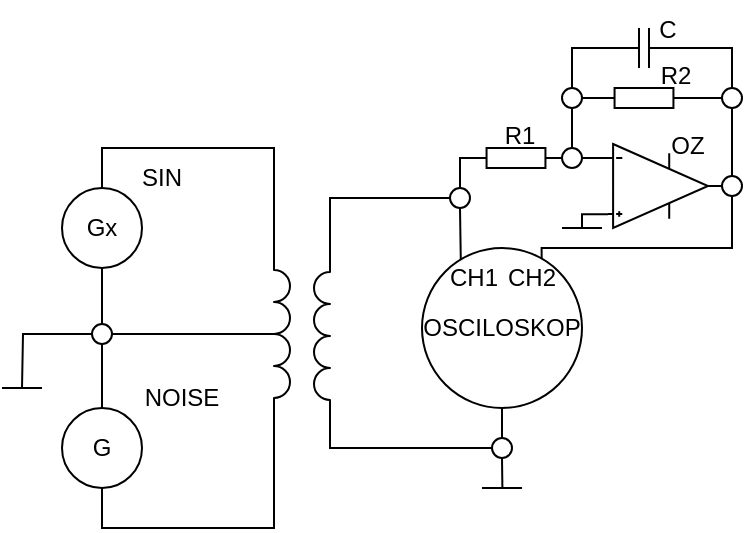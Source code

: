 <mxfile version="18.0.1" type="device"><diagram id="BFF45kvsAqmXjmqo0Ac6" name="Stránka-1"><mxGraphModel dx="441" dy="346" grid="1" gridSize="10" guides="1" tooltips="1" connect="1" arrows="1" fold="1" page="1" pageScale="1" pageWidth="827" pageHeight="1169" math="0" shadow="0"><root><mxCell id="0"/><mxCell id="1" parent="0"/><mxCell id="XUIlmGPIE5I31lanRwjQ-1" value="Gx" style="ellipse;whiteSpace=wrap;html=1;aspect=fixed;" vertex="1" parent="1"><mxGeometry x="100" y="360" width="40" height="40" as="geometry"/></mxCell><mxCell id="XUIlmGPIE5I31lanRwjQ-5" style="edgeStyle=orthogonalEdgeStyle;rounded=0;orthogonalLoop=1;jettySize=auto;html=1;exitX=0.5;exitY=0;exitDx=0;exitDy=0;entryX=0.5;entryY=1;entryDx=0;entryDy=0;endArrow=none;endFill=0;startArrow=none;" edge="1" parent="1" source="XUIlmGPIE5I31lanRwjQ-9" target="XUIlmGPIE5I31lanRwjQ-1"><mxGeometry relative="1" as="geometry"/></mxCell><mxCell id="XUIlmGPIE5I31lanRwjQ-2" value="G" style="ellipse;whiteSpace=wrap;html=1;aspect=fixed;" vertex="1" parent="1"><mxGeometry x="100" y="470" width="40" height="40" as="geometry"/></mxCell><mxCell id="XUIlmGPIE5I31lanRwjQ-3" value="SIN" style="text;html=1;strokeColor=none;fillColor=none;align=center;verticalAlign=middle;whiteSpace=wrap;rounded=0;" vertex="1" parent="1"><mxGeometry x="120" y="340" width="60" height="30" as="geometry"/></mxCell><mxCell id="XUIlmGPIE5I31lanRwjQ-4" value="NOISE" style="text;html=1;strokeColor=none;fillColor=none;align=center;verticalAlign=middle;whiteSpace=wrap;rounded=0;" vertex="1" parent="1"><mxGeometry x="130" y="450" width="60" height="30" as="geometry"/></mxCell><mxCell id="XUIlmGPIE5I31lanRwjQ-7" style="edgeStyle=orthogonalEdgeStyle;rounded=0;orthogonalLoop=1;jettySize=auto;html=1;exitX=0;exitY=1;exitDx=0;exitDy=0;exitPerimeter=0;entryX=0.5;entryY=0;entryDx=0;entryDy=0;endArrow=none;endFill=0;" edge="1" parent="1" source="XUIlmGPIE5I31lanRwjQ-6" target="XUIlmGPIE5I31lanRwjQ-1"><mxGeometry relative="1" as="geometry"/></mxCell><mxCell id="XUIlmGPIE5I31lanRwjQ-8" style="edgeStyle=orthogonalEdgeStyle;rounded=0;orthogonalLoop=1;jettySize=auto;html=1;exitX=1;exitY=1;exitDx=0;exitDy=0;exitPerimeter=0;entryX=0.5;entryY=1;entryDx=0;entryDy=0;endArrow=none;endFill=0;" edge="1" parent="1" source="XUIlmGPIE5I31lanRwjQ-6" target="XUIlmGPIE5I31lanRwjQ-2"><mxGeometry relative="1" as="geometry"/></mxCell><mxCell id="XUIlmGPIE5I31lanRwjQ-6" value="" style="pointerEvents=1;verticalLabelPosition=bottom;shadow=0;dashed=0;align=center;html=1;verticalAlign=top;shape=mxgraph.electrical.inductors.inductor_3;rotation=90;" vertex="1" parent="1"><mxGeometry x="160" y="429" width="100" height="8" as="geometry"/></mxCell><mxCell id="XUIlmGPIE5I31lanRwjQ-11" style="edgeStyle=orthogonalEdgeStyle;rounded=0;orthogonalLoop=1;jettySize=auto;html=1;exitX=1;exitY=0.5;exitDx=0;exitDy=0;entryX=0.5;entryY=0.958;entryDx=0;entryDy=0;entryPerimeter=0;endArrow=none;endFill=0;" edge="1" parent="1" source="XUIlmGPIE5I31lanRwjQ-9" target="XUIlmGPIE5I31lanRwjQ-6"><mxGeometry relative="1" as="geometry"/></mxCell><mxCell id="XUIlmGPIE5I31lanRwjQ-12" style="edgeStyle=orthogonalEdgeStyle;rounded=0;orthogonalLoop=1;jettySize=auto;html=1;exitX=0;exitY=0.5;exitDx=0;exitDy=0;endArrow=none;endFill=0;" edge="1" parent="1" source="XUIlmGPIE5I31lanRwjQ-9"><mxGeometry relative="1" as="geometry"><mxPoint x="80" y="460" as="targetPoint"/></mxGeometry></mxCell><mxCell id="XUIlmGPIE5I31lanRwjQ-9" value="" style="ellipse;whiteSpace=wrap;html=1;aspect=fixed;" vertex="1" parent="1"><mxGeometry x="115" y="428" width="10" height="10" as="geometry"/></mxCell><mxCell id="XUIlmGPIE5I31lanRwjQ-10" value="" style="edgeStyle=orthogonalEdgeStyle;rounded=0;orthogonalLoop=1;jettySize=auto;html=1;exitX=0.5;exitY=0;exitDx=0;exitDy=0;entryX=0.5;entryY=1;entryDx=0;entryDy=0;endArrow=none;endFill=0;" edge="1" parent="1" source="XUIlmGPIE5I31lanRwjQ-2" target="XUIlmGPIE5I31lanRwjQ-9"><mxGeometry relative="1" as="geometry"><mxPoint x="120" y="470" as="sourcePoint"/><mxPoint x="120" y="400.0" as="targetPoint"/></mxGeometry></mxCell><mxCell id="XUIlmGPIE5I31lanRwjQ-13" value="" style="endArrow=none;startArrow=none;html=1;rounded=0;startFill=0;endFill=0;" edge="1" parent="1"><mxGeometry width="50" height="50" relative="1" as="geometry"><mxPoint x="90" y="460" as="sourcePoint"/><mxPoint x="70" y="460" as="targetPoint"/></mxGeometry></mxCell><mxCell id="XUIlmGPIE5I31lanRwjQ-14" value="" style="pointerEvents=1;verticalLabelPosition=bottom;shadow=0;dashed=0;align=center;html=1;verticalAlign=top;shape=mxgraph.electrical.inductors.inductor_3;rotation=-90;" vertex="1" parent="1"><mxGeometry x="180" y="430" width="100" height="8" as="geometry"/></mxCell><mxCell id="XUIlmGPIE5I31lanRwjQ-18" value="" style="endArrow=none;startArrow=none;html=1;rounded=0;startFill=0;endFill=0;" edge="1" parent="1"><mxGeometry width="50" height="50" relative="1" as="geometry"><mxPoint x="330" y="510" as="sourcePoint"/><mxPoint x="310" y="510" as="targetPoint"/></mxGeometry></mxCell><mxCell id="XUIlmGPIE5I31lanRwjQ-21" style="edgeStyle=orthogonalEdgeStyle;rounded=0;orthogonalLoop=1;jettySize=auto;html=1;exitX=0;exitY=0.5;exitDx=0;exitDy=0;entryX=1;entryY=1;entryDx=0;entryDy=0;entryPerimeter=0;startArrow=none;startFill=0;endArrow=none;endFill=0;" edge="1" parent="1" source="XUIlmGPIE5I31lanRwjQ-19" target="XUIlmGPIE5I31lanRwjQ-14"><mxGeometry relative="1" as="geometry"><Array as="points"><mxPoint x="234" y="365"/></Array></mxGeometry></mxCell><mxCell id="XUIlmGPIE5I31lanRwjQ-22" style="edgeStyle=orthogonalEdgeStyle;rounded=0;orthogonalLoop=1;jettySize=auto;html=1;exitX=0.5;exitY=1;exitDx=0;exitDy=0;entryX=0.243;entryY=0.115;entryDx=0;entryDy=0;entryPerimeter=0;startArrow=none;startFill=0;endArrow=none;endFill=0;" edge="1" parent="1" source="XUIlmGPIE5I31lanRwjQ-19" target="XUIlmGPIE5I31lanRwjQ-15"><mxGeometry relative="1" as="geometry"/></mxCell><mxCell id="XUIlmGPIE5I31lanRwjQ-30" style="edgeStyle=orthogonalEdgeStyle;rounded=0;orthogonalLoop=1;jettySize=auto;html=1;exitX=0.5;exitY=0;exitDx=0;exitDy=0;entryX=0;entryY=0.5;entryDx=0;entryDy=0;entryPerimeter=0;startArrow=none;startFill=0;endArrow=none;endFill=0;" edge="1" parent="1" source="XUIlmGPIE5I31lanRwjQ-19" target="XUIlmGPIE5I31lanRwjQ-28"><mxGeometry relative="1" as="geometry"><Array as="points"><mxPoint x="299" y="345"/></Array></mxGeometry></mxCell><mxCell id="XUIlmGPIE5I31lanRwjQ-19" value="" style="ellipse;whiteSpace=wrap;html=1;aspect=fixed;" vertex="1" parent="1"><mxGeometry x="294" y="360" width="10" height="10" as="geometry"/></mxCell><mxCell id="XUIlmGPIE5I31lanRwjQ-25" style="edgeStyle=orthogonalEdgeStyle;rounded=0;orthogonalLoop=1;jettySize=auto;html=1;exitX=0.5;exitY=0;exitDx=0;exitDy=0;entryX=0.5;entryY=1;entryDx=0;entryDy=0;startArrow=none;startFill=0;endArrow=none;endFill=0;" edge="1" parent="1" source="XUIlmGPIE5I31lanRwjQ-23" target="XUIlmGPIE5I31lanRwjQ-15"><mxGeometry relative="1" as="geometry"/></mxCell><mxCell id="XUIlmGPIE5I31lanRwjQ-26" style="edgeStyle=orthogonalEdgeStyle;rounded=0;orthogonalLoop=1;jettySize=auto;html=1;exitX=0;exitY=0.5;exitDx=0;exitDy=0;entryX=0;entryY=1;entryDx=0;entryDy=0;entryPerimeter=0;startArrow=none;startFill=0;endArrow=none;endFill=0;" edge="1" parent="1" source="XUIlmGPIE5I31lanRwjQ-23" target="XUIlmGPIE5I31lanRwjQ-14"><mxGeometry relative="1" as="geometry"><Array as="points"><mxPoint x="234" y="490"/></Array></mxGeometry></mxCell><mxCell id="XUIlmGPIE5I31lanRwjQ-27" style="edgeStyle=orthogonalEdgeStyle;rounded=0;orthogonalLoop=1;jettySize=auto;html=1;exitX=0.5;exitY=1;exitDx=0;exitDy=0;startArrow=none;startFill=0;endArrow=none;endFill=0;" edge="1" parent="1" source="XUIlmGPIE5I31lanRwjQ-23"><mxGeometry relative="1" as="geometry"><mxPoint x="320.2" y="510" as="targetPoint"/></mxGeometry></mxCell><mxCell id="XUIlmGPIE5I31lanRwjQ-23" value="" style="ellipse;whiteSpace=wrap;html=1;aspect=fixed;" vertex="1" parent="1"><mxGeometry x="315" y="485" width="10" height="10" as="geometry"/></mxCell><mxCell id="XUIlmGPIE5I31lanRwjQ-28" value="" style="pointerEvents=1;verticalLabelPosition=bottom;shadow=0;dashed=0;align=center;html=1;verticalAlign=top;shape=mxgraph.electrical.resistors.resistor_1;" vertex="1" parent="1"><mxGeometry x="304" y="340" width="46" height="10" as="geometry"/></mxCell><mxCell id="XUIlmGPIE5I31lanRwjQ-40" style="edgeStyle=orthogonalEdgeStyle;rounded=0;orthogonalLoop=1;jettySize=auto;html=1;exitX=1;exitY=0.5;exitDx=0;exitDy=0;exitPerimeter=0;entryX=0;entryY=0.5;entryDx=0;entryDy=0;startArrow=none;startFill=0;endArrow=none;endFill=0;" edge="1" parent="1" source="XUIlmGPIE5I31lanRwjQ-31" target="XUIlmGPIE5I31lanRwjQ-38"><mxGeometry relative="1" as="geometry"/></mxCell><mxCell id="XUIlmGPIE5I31lanRwjQ-31" value="" style="pointerEvents=1;verticalLabelPosition=bottom;shadow=0;dashed=0;align=center;html=1;verticalAlign=top;shape=mxgraph.electrical.resistors.resistor_1;" vertex="1" parent="1"><mxGeometry x="368" y="310" width="46" height="10" as="geometry"/></mxCell><mxCell id="XUIlmGPIE5I31lanRwjQ-33" style="edgeStyle=orthogonalEdgeStyle;rounded=0;orthogonalLoop=1;jettySize=auto;html=1;exitX=0.5;exitY=0;exitDx=0;exitDy=0;entryX=0;entryY=0.5;entryDx=0;entryDy=0;entryPerimeter=0;startArrow=none;startFill=0;endArrow=none;endFill=0;" edge="1" parent="1" source="XUIlmGPIE5I31lanRwjQ-34" target="XUIlmGPIE5I31lanRwjQ-31"><mxGeometry relative="1" as="geometry"><Array as="points"><mxPoint x="355" y="315"/></Array></mxGeometry></mxCell><mxCell id="XUIlmGPIE5I31lanRwjQ-42" style="edgeStyle=orthogonalEdgeStyle;rounded=0;orthogonalLoop=1;jettySize=auto;html=1;exitX=1;exitY=0.5;exitDx=0;exitDy=0;entryX=0;entryY=0.165;entryDx=0;entryDy=0;entryPerimeter=0;startArrow=none;startFill=0;endArrow=none;endFill=0;" edge="1" parent="1" source="XUIlmGPIE5I31lanRwjQ-32" target="XUIlmGPIE5I31lanRwjQ-41"><mxGeometry relative="1" as="geometry"/></mxCell><mxCell id="XUIlmGPIE5I31lanRwjQ-32" value="" style="ellipse;whiteSpace=wrap;html=1;aspect=fixed;" vertex="1" parent="1"><mxGeometry x="350" y="340" width="10" height="10" as="geometry"/></mxCell><mxCell id="XUIlmGPIE5I31lanRwjQ-37" style="edgeStyle=orthogonalEdgeStyle;rounded=0;orthogonalLoop=1;jettySize=auto;html=1;exitX=0.5;exitY=0;exitDx=0;exitDy=0;entryX=0;entryY=0.5;entryDx=0;entryDy=0;entryPerimeter=0;startArrow=none;startFill=0;endArrow=none;endFill=0;" edge="1" parent="1" source="XUIlmGPIE5I31lanRwjQ-34" target="XUIlmGPIE5I31lanRwjQ-36"><mxGeometry relative="1" as="geometry"><Array as="points"><mxPoint x="355" y="290"/></Array></mxGeometry></mxCell><mxCell id="XUIlmGPIE5I31lanRwjQ-34" value="" style="ellipse;whiteSpace=wrap;html=1;aspect=fixed;" vertex="1" parent="1"><mxGeometry x="350" y="310" width="10" height="10" as="geometry"/></mxCell><mxCell id="XUIlmGPIE5I31lanRwjQ-35" value="" style="edgeStyle=orthogonalEdgeStyle;rounded=0;orthogonalLoop=1;jettySize=auto;html=1;exitX=0.5;exitY=0;exitDx=0;exitDy=0;entryX=0.5;entryY=1;entryDx=0;entryDy=0;startArrow=none;startFill=0;endArrow=none;endFill=0;" edge="1" parent="1" source="XUIlmGPIE5I31lanRwjQ-32" target="XUIlmGPIE5I31lanRwjQ-34"><mxGeometry relative="1" as="geometry"><mxPoint x="355" y="340" as="sourcePoint"/><mxPoint x="368" y="315" as="targetPoint"/><Array as="points"><mxPoint x="355" y="330"/><mxPoint x="355" y="330"/></Array></mxGeometry></mxCell><mxCell id="XUIlmGPIE5I31lanRwjQ-39" style="edgeStyle=orthogonalEdgeStyle;rounded=0;orthogonalLoop=1;jettySize=auto;html=1;exitX=1;exitY=0.5;exitDx=0;exitDy=0;exitPerimeter=0;entryX=0.5;entryY=0;entryDx=0;entryDy=0;startArrow=none;startFill=0;endArrow=none;endFill=0;" edge="1" parent="1" source="XUIlmGPIE5I31lanRwjQ-36" target="XUIlmGPIE5I31lanRwjQ-38"><mxGeometry relative="1" as="geometry"/></mxCell><mxCell id="XUIlmGPIE5I31lanRwjQ-36" value="" style="pointerEvents=1;verticalLabelPosition=bottom;shadow=0;dashed=0;align=center;html=1;verticalAlign=top;shape=mxgraph.electrical.capacitors.capacitor_1;" vertex="1" parent="1"><mxGeometry x="366" y="280" width="50" height="20" as="geometry"/></mxCell><mxCell id="XUIlmGPIE5I31lanRwjQ-46" style="edgeStyle=orthogonalEdgeStyle;rounded=0;orthogonalLoop=1;jettySize=auto;html=1;exitX=0.5;exitY=1;exitDx=0;exitDy=0;entryX=0.5;entryY=0;entryDx=0;entryDy=0;startArrow=none;startFill=0;endArrow=none;endFill=0;" edge="1" parent="1" source="XUIlmGPIE5I31lanRwjQ-38" target="XUIlmGPIE5I31lanRwjQ-43"><mxGeometry relative="1" as="geometry"/></mxCell><mxCell id="XUIlmGPIE5I31lanRwjQ-38" value="" style="ellipse;whiteSpace=wrap;html=1;aspect=fixed;" vertex="1" parent="1"><mxGeometry x="430" y="310" width="10" height="10" as="geometry"/></mxCell><mxCell id="XUIlmGPIE5I31lanRwjQ-44" style="edgeStyle=orthogonalEdgeStyle;rounded=0;orthogonalLoop=1;jettySize=auto;html=1;exitX=1;exitY=0.5;exitDx=0;exitDy=0;exitPerimeter=0;entryX=0;entryY=0.5;entryDx=0;entryDy=0;startArrow=none;startFill=0;endArrow=none;endFill=0;" edge="1" parent="1" source="XUIlmGPIE5I31lanRwjQ-41" target="XUIlmGPIE5I31lanRwjQ-43"><mxGeometry relative="1" as="geometry"/></mxCell><mxCell id="XUIlmGPIE5I31lanRwjQ-49" style="edgeStyle=orthogonalEdgeStyle;rounded=0;orthogonalLoop=1;jettySize=auto;html=1;exitX=0;exitY=0.835;exitDx=0;exitDy=0;exitPerimeter=0;startArrow=none;startFill=0;endArrow=none;endFill=0;" edge="1" parent="1" source="XUIlmGPIE5I31lanRwjQ-41"><mxGeometry relative="1" as="geometry"><mxPoint x="360" y="380" as="targetPoint"/></mxGeometry></mxCell><mxCell id="XUIlmGPIE5I31lanRwjQ-41" value="" style="verticalLabelPosition=bottom;shadow=0;dashed=0;align=center;html=1;verticalAlign=top;shape=mxgraph.electrical.abstract.operational_amp_1;" vertex="1" parent="1"><mxGeometry x="373" y="338" width="50" height="42" as="geometry"/></mxCell><mxCell id="XUIlmGPIE5I31lanRwjQ-47" style="edgeStyle=orthogonalEdgeStyle;rounded=0;orthogonalLoop=1;jettySize=auto;html=1;exitX=0.5;exitY=1;exitDx=0;exitDy=0;startArrow=none;startFill=0;endArrow=none;endFill=0;entryX=0.748;entryY=0.075;entryDx=0;entryDy=0;entryPerimeter=0;" edge="1" parent="1" source="XUIlmGPIE5I31lanRwjQ-43" target="XUIlmGPIE5I31lanRwjQ-15"><mxGeometry relative="1" as="geometry"><Array as="points"><mxPoint x="435" y="390"/><mxPoint x="340" y="390"/></Array></mxGeometry></mxCell><mxCell id="XUIlmGPIE5I31lanRwjQ-43" value="" style="ellipse;whiteSpace=wrap;html=1;aspect=fixed;" vertex="1" parent="1"><mxGeometry x="430" y="354" width="10" height="10" as="geometry"/></mxCell><mxCell id="XUIlmGPIE5I31lanRwjQ-48" value="" style="endArrow=none;startArrow=none;html=1;rounded=0;startFill=0;endFill=0;" edge="1" parent="1"><mxGeometry width="50" height="50" relative="1" as="geometry"><mxPoint x="370" y="380" as="sourcePoint"/><mxPoint x="350" y="380" as="targetPoint"/></mxGeometry></mxCell><mxCell id="XUIlmGPIE5I31lanRwjQ-15" value="OSCILOSKOP" style="ellipse;whiteSpace=wrap;html=1;aspect=fixed;" vertex="1" parent="1"><mxGeometry x="280" y="390" width="80" height="80" as="geometry"/></mxCell><mxCell id="XUIlmGPIE5I31lanRwjQ-50" value="CH1" style="text;html=1;strokeColor=none;fillColor=none;align=center;verticalAlign=middle;whiteSpace=wrap;rounded=0;" vertex="1" parent="1"><mxGeometry x="276" y="390" width="60" height="30" as="geometry"/></mxCell><mxCell id="XUIlmGPIE5I31lanRwjQ-51" value="CH2" style="text;html=1;strokeColor=none;fillColor=none;align=center;verticalAlign=middle;whiteSpace=wrap;rounded=0;" vertex="1" parent="1"><mxGeometry x="305" y="390" width="60" height="30" as="geometry"/></mxCell><mxCell id="XUIlmGPIE5I31lanRwjQ-52" value="R1" style="text;html=1;strokeColor=none;fillColor=none;align=center;verticalAlign=middle;whiteSpace=wrap;rounded=0;" vertex="1" parent="1"><mxGeometry x="299" y="319" width="60" height="30" as="geometry"/></mxCell><mxCell id="XUIlmGPIE5I31lanRwjQ-53" value="R2" style="text;html=1;strokeColor=none;fillColor=none;align=center;verticalAlign=middle;whiteSpace=wrap;rounded=0;" vertex="1" parent="1"><mxGeometry x="377" y="289" width="60" height="30" as="geometry"/></mxCell><mxCell id="XUIlmGPIE5I31lanRwjQ-54" value="C" style="text;html=1;strokeColor=none;fillColor=none;align=center;verticalAlign=middle;whiteSpace=wrap;rounded=0;" vertex="1" parent="1"><mxGeometry x="373" y="266" width="60" height="30" as="geometry"/></mxCell><mxCell id="XUIlmGPIE5I31lanRwjQ-55" value="OZ" style="text;html=1;strokeColor=none;fillColor=none;align=center;verticalAlign=middle;whiteSpace=wrap;rounded=0;" vertex="1" parent="1"><mxGeometry x="383" y="324" width="60" height="30" as="geometry"/></mxCell></root></mxGraphModel></diagram></mxfile>